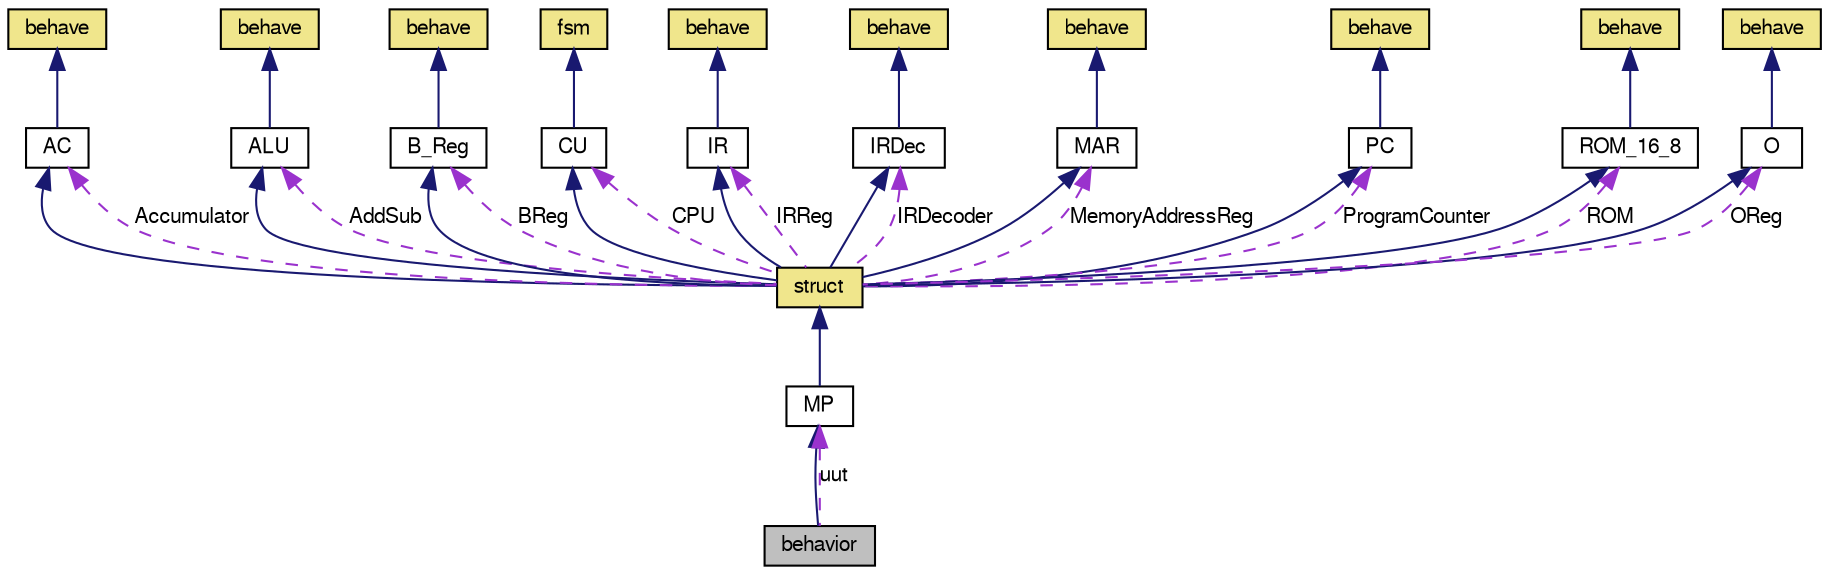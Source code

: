 digraph G
{
  edge [fontname="FreeSans",fontsize="10",labelfontname="FreeSans",labelfontsize="10"];
  node [fontname="FreeSans",fontsize="10",shape=record];
  Node1 [label="behavior",height=0.2,width=0.4,color="black", fillcolor="grey75", style="filled" fontcolor="black"];
  Node2 -> Node1 [dir=back,color="midnightblue",fontsize="10",style="solid",fontname="FreeSans"];
  Node2 [label="MP",height=0.2,width=0.4,color="black", fillcolor="white", style="filled",URL="$classMP.html"];
  Node3 -> Node2 [dir=back,color="midnightblue",fontsize="10",style="solid",fontname="FreeSans"];
  Node3 [label="struct",height=0.2,width=0.4,color="black", fillcolor="khaki", style="filled",URL="$classMP_1_1struct.html"];
  Node4 -> Node3 [dir=back,color="midnightblue",fontsize="10",style="solid",fontname="FreeSans"];
  Node4 [label="AC",height=0.2,width=0.4,color="black", fillcolor="white", style="filled",URL="$classAC.html"];
  Node5 -> Node4 [dir=back,color="midnightblue",fontsize="10",style="solid",fontname="FreeSans"];
  Node5 [label="behave",height=0.2,width=0.4,color="black", fillcolor="khaki", style="filled",URL="$classAC_1_1behave.html"];
  Node6 -> Node3 [dir=back,color="midnightblue",fontsize="10",style="solid",fontname="FreeSans"];
  Node6 [label="ALU",height=0.2,width=0.4,color="black", fillcolor="white", style="filled",URL="$classALU.html"];
  Node7 -> Node6 [dir=back,color="midnightblue",fontsize="10",style="solid",fontname="FreeSans"];
  Node7 [label="behave",height=0.2,width=0.4,color="black", fillcolor="khaki", style="filled",URL="$classALU_1_1behave.html"];
  Node8 -> Node3 [dir=back,color="midnightblue",fontsize="10",style="solid",fontname="FreeSans"];
  Node8 [label="B_Reg",height=0.2,width=0.4,color="black", fillcolor="white", style="filled",URL="$classB__Reg.html"];
  Node9 -> Node8 [dir=back,color="midnightblue",fontsize="10",style="solid",fontname="FreeSans"];
  Node9 [label="behave",height=0.2,width=0.4,color="black", fillcolor="khaki", style="filled",URL="$classB__Reg_1_1behave.html"];
  Node10 -> Node3 [dir=back,color="midnightblue",fontsize="10",style="solid",fontname="FreeSans"];
  Node10 [label="CU",height=0.2,width=0.4,color="black", fillcolor="white", style="filled",URL="$classCU.html"];
  Node11 -> Node10 [dir=back,color="midnightblue",fontsize="10",style="solid",fontname="FreeSans"];
  Node11 [label="fsm",height=0.2,width=0.4,color="black", fillcolor="khaki", style="filled",URL="$classCU_1_1fsm.html"];
  Node12 -> Node3 [dir=back,color="midnightblue",fontsize="10",style="solid",fontname="FreeSans"];
  Node12 [label="IR",height=0.2,width=0.4,color="black", fillcolor="white", style="filled",URL="$classIR.html"];
  Node13 -> Node12 [dir=back,color="midnightblue",fontsize="10",style="solid",fontname="FreeSans"];
  Node13 [label="behave",height=0.2,width=0.4,color="black", fillcolor="khaki", style="filled",URL="$classIR_1_1behave.html"];
  Node14 -> Node3 [dir=back,color="midnightblue",fontsize="10",style="solid",fontname="FreeSans"];
  Node14 [label="IRDec",height=0.2,width=0.4,color="black", fillcolor="white", style="filled",URL="$classIRDec.html"];
  Node15 -> Node14 [dir=back,color="midnightblue",fontsize="10",style="solid",fontname="FreeSans"];
  Node15 [label="behave",height=0.2,width=0.4,color="black", fillcolor="khaki", style="filled",URL="$classIRDec_1_1behave.html"];
  Node16 -> Node3 [dir=back,color="midnightblue",fontsize="10",style="solid",fontname="FreeSans"];
  Node16 [label="MAR",height=0.2,width=0.4,color="black", fillcolor="white", style="filled",URL="$classMAR.html"];
  Node17 -> Node16 [dir=back,color="midnightblue",fontsize="10",style="solid",fontname="FreeSans"];
  Node17 [label="behave",height=0.2,width=0.4,color="black", fillcolor="khaki", style="filled",URL="$classMAR_1_1behave.html"];
  Node18 -> Node3 [dir=back,color="midnightblue",fontsize="10",style="solid",fontname="FreeSans"];
  Node18 [label="PC",height=0.2,width=0.4,color="black", fillcolor="white", style="filled",URL="$classPC.html"];
  Node19 -> Node18 [dir=back,color="midnightblue",fontsize="10",style="solid",fontname="FreeSans"];
  Node19 [label="behave",height=0.2,width=0.4,color="black", fillcolor="khaki", style="filled",URL="$classPC_1_1behave.html"];
  Node20 -> Node3 [dir=back,color="midnightblue",fontsize="10",style="solid",fontname="FreeSans"];
  Node20 [label="ROM_16_8",height=0.2,width=0.4,color="black", fillcolor="white", style="filled",URL="$classROM__16__8.html"];
  Node21 -> Node20 [dir=back,color="midnightblue",fontsize="10",style="solid",fontname="FreeSans"];
  Node21 [label="behave",height=0.2,width=0.4,color="black", fillcolor="khaki", style="filled",URL="$classROM__16__8_1_1behave.html"];
  Node22 -> Node3 [dir=back,color="midnightblue",fontsize="10",style="solid",fontname="FreeSans"];
  Node22 [label="O",height=0.2,width=0.4,color="black", fillcolor="white", style="filled",URL="$classO.html"];
  Node23 -> Node22 [dir=back,color="midnightblue",fontsize="10",style="solid",fontname="FreeSans"];
  Node23 [label="behave",height=0.2,width=0.4,color="black", fillcolor="khaki", style="filled",URL="$classO_1_1behave.html"];
  Node20 -> Node3 [dir=back,color="darkorchid3",fontsize="10",style="dashed",label="ROM",fontname="FreeSans"];
  Node10 -> Node3 [dir=back,color="darkorchid3",fontsize="10",style="dashed",label="CPU",fontname="FreeSans"];
  Node4 -> Node3 [dir=back,color="darkorchid3",fontsize="10",style="dashed",label="Accumulator",fontname="FreeSans"];
  Node18 -> Node3 [dir=back,color="darkorchid3",fontsize="10",style="dashed",label="ProgramCounter",fontname="FreeSans"];
  Node8 -> Node3 [dir=back,color="darkorchid3",fontsize="10",style="dashed",label="BReg",fontname="FreeSans"];
  Node14 -> Node3 [dir=back,color="darkorchid3",fontsize="10",style="dashed",label="IRDecoder",fontname="FreeSans"];
  Node6 -> Node3 [dir=back,color="darkorchid3",fontsize="10",style="dashed",label="AddSub",fontname="FreeSans"];
  Node16 -> Node3 [dir=back,color="darkorchid3",fontsize="10",style="dashed",label="MemoryAddressReg",fontname="FreeSans"];
  Node12 -> Node3 [dir=back,color="darkorchid3",fontsize="10",style="dashed",label="IRReg",fontname="FreeSans"];
  Node22 -> Node3 [dir=back,color="darkorchid3",fontsize="10",style="dashed",label="OReg",fontname="FreeSans"];
  Node2 -> Node1 [dir=back,color="darkorchid3",fontsize="10",style="dashed",label="uut",fontname="FreeSans"];
}
